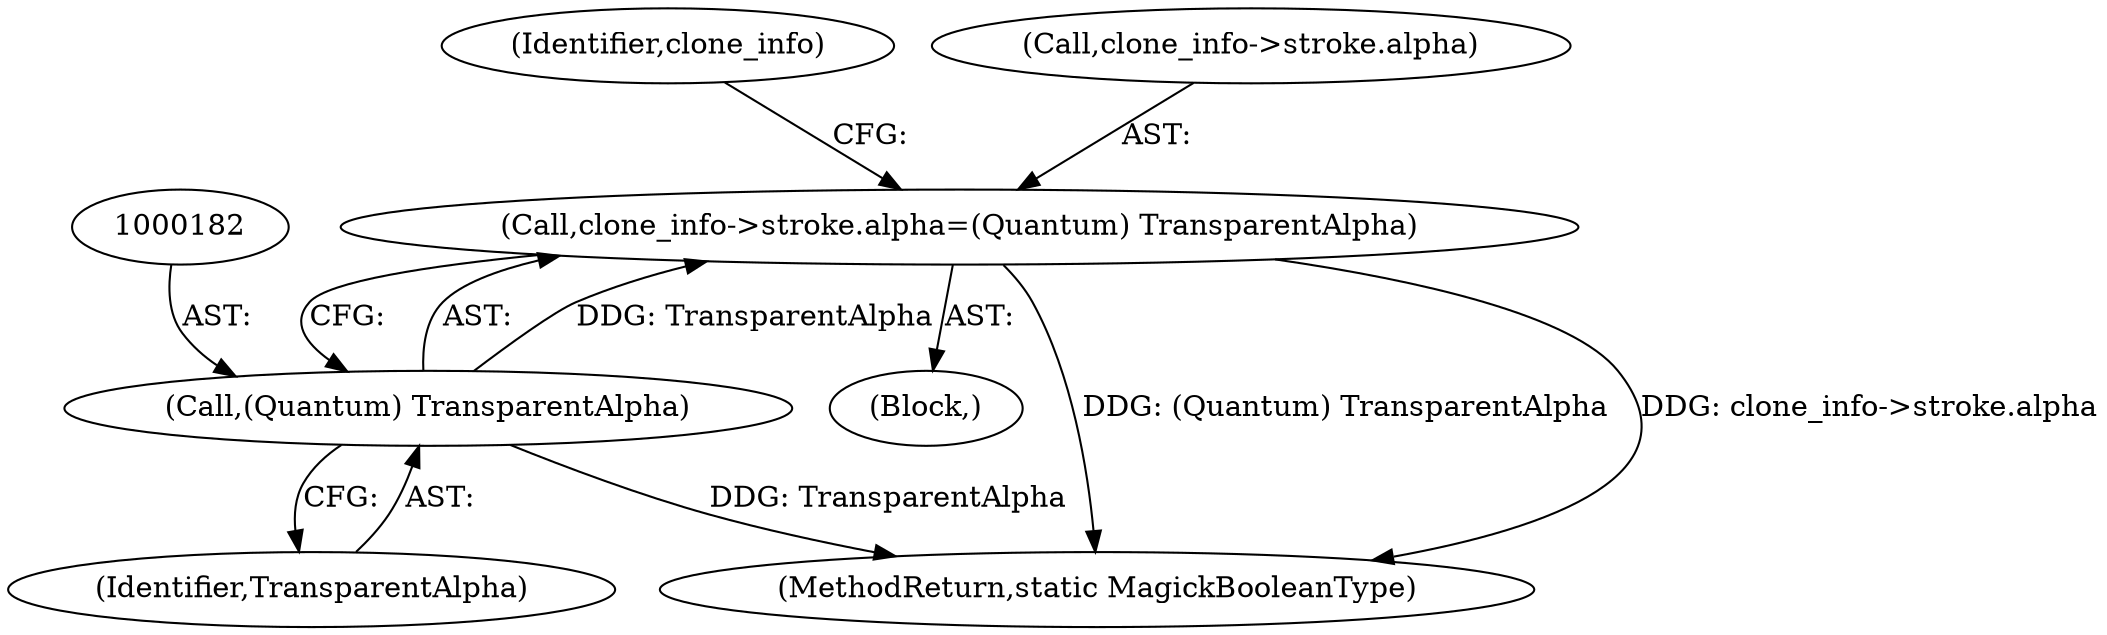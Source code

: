 digraph "1_ImageMagick_726812fa2fa7ce16bcf58f6e115f65427a1c0950_3@del" {
"1000175" [label="(Call,clone_info->stroke.alpha=(Quantum) TransparentAlpha)"];
"1000181" [label="(Call,(Quantum) TransparentAlpha)"];
"1000183" [label="(Identifier,TransparentAlpha)"];
"1000181" [label="(Call,(Quantum) TransparentAlpha)"];
"1000106" [label="(Block,)"];
"1000316" [label="(MethodReturn,static MagickBooleanType)"];
"1000186" [label="(Identifier,clone_info)"];
"1000175" [label="(Call,clone_info->stroke.alpha=(Quantum) TransparentAlpha)"];
"1000176" [label="(Call,clone_info->stroke.alpha)"];
"1000175" -> "1000106"  [label="AST: "];
"1000175" -> "1000181"  [label="CFG: "];
"1000176" -> "1000175"  [label="AST: "];
"1000181" -> "1000175"  [label="AST: "];
"1000186" -> "1000175"  [label="CFG: "];
"1000175" -> "1000316"  [label="DDG: (Quantum) TransparentAlpha"];
"1000175" -> "1000316"  [label="DDG: clone_info->stroke.alpha"];
"1000181" -> "1000175"  [label="DDG: TransparentAlpha"];
"1000181" -> "1000183"  [label="CFG: "];
"1000182" -> "1000181"  [label="AST: "];
"1000183" -> "1000181"  [label="AST: "];
"1000181" -> "1000316"  [label="DDG: TransparentAlpha"];
}
